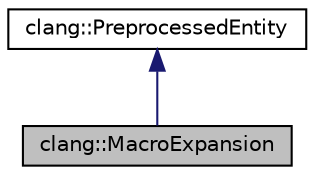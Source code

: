 digraph "clang::MacroExpansion"
{
 // LATEX_PDF_SIZE
  bgcolor="transparent";
  edge [fontname="Helvetica",fontsize="10",labelfontname="Helvetica",labelfontsize="10"];
  node [fontname="Helvetica",fontsize="10",shape=record];
  Node1 [label="clang::MacroExpansion",height=0.2,width=0.4,color="black", fillcolor="grey75", style="filled", fontcolor="black",tooltip="Records the location of a macro expansion."];
  Node2 -> Node1 [dir="back",color="midnightblue",fontsize="10",style="solid",fontname="Helvetica"];
  Node2 [label="clang::PreprocessedEntity",height=0.2,width=0.4,color="black",URL="$classclang_1_1PreprocessedEntity.html",tooltip="Base class that describes a preprocessed entity, which may be a preprocessor directive or macro expan..."];
}
